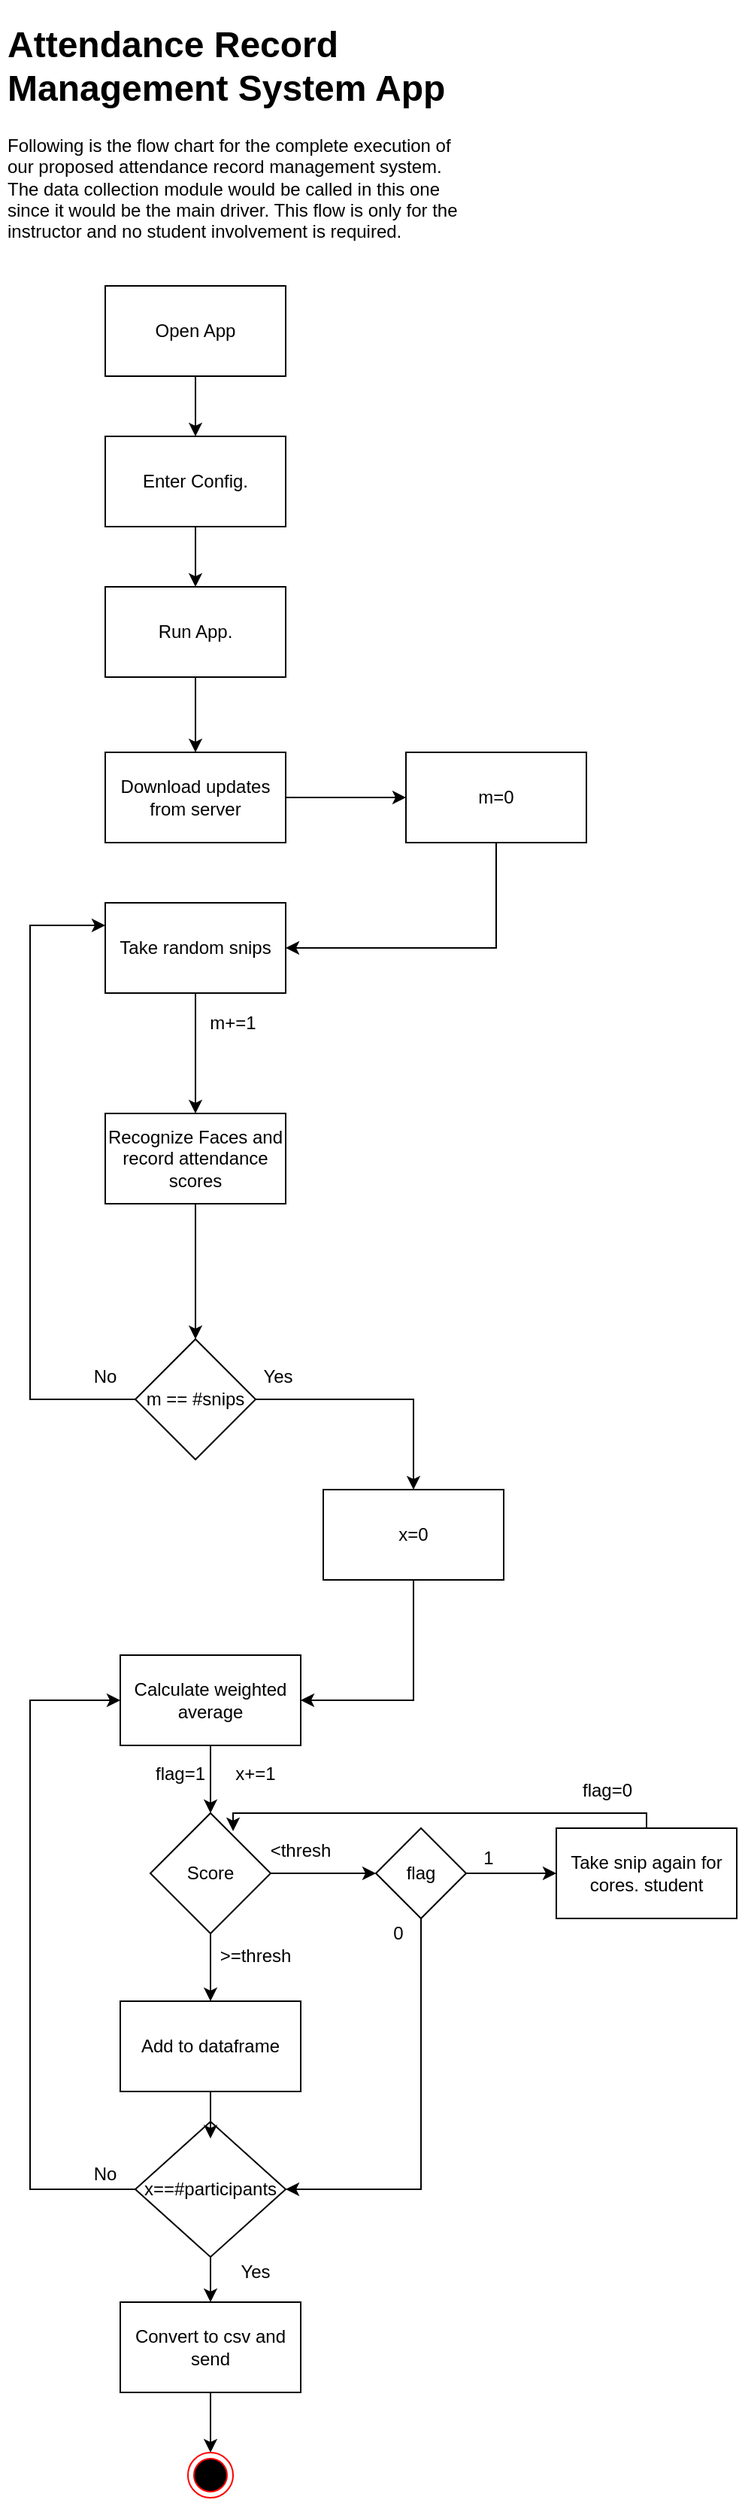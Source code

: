 <mxfile version="15.4.3" type="device"><diagram id="VSPj17rtqfssL8BEBnQZ" name="Page-1"><mxGraphModel dx="862" dy="450" grid="1" gridSize="10" guides="1" tooltips="1" connect="1" arrows="1" fold="1" page="1" pageScale="1" pageWidth="827" pageHeight="1169" math="0" shadow="0"><root><mxCell id="0"/><mxCell id="1" parent="0"/><mxCell id="6xJ7DiOuvD9p9-u6GJt2-1" value="&lt;h1&gt;Attendance Record Management System App&lt;/h1&gt;&lt;p&gt;Following is the flow chart for the complete execution of our proposed attendance record management system. The data collection module would be called in this one since it would be the main driver. This flow is only for the instructor and no student involvement is required.&lt;/p&gt;" style="text;html=1;strokeColor=none;fillColor=none;spacing=5;spacingTop=-20;whiteSpace=wrap;overflow=hidden;rounded=0;" parent="1" vertex="1"><mxGeometry x="10" y="10" width="310" height="150" as="geometry"/></mxCell><mxCell id="6xJ7DiOuvD9p9-u6GJt2-11" value="Open App" style="rounded=0;whiteSpace=wrap;html=1;" parent="1" vertex="1"><mxGeometry x="80" y="190" width="120" height="60" as="geometry"/></mxCell><mxCell id="6xJ7DiOuvD9p9-u6GJt2-12" value="" style="endArrow=classic;html=1;rounded=0;edgeStyle=orthogonalEdgeStyle;exitX=0.5;exitY=1;exitDx=0;exitDy=0;entryX=0.5;entryY=0;entryDx=0;entryDy=0;" parent="1" source="6xJ7DiOuvD9p9-u6GJt2-11" target="6xJ7DiOuvD9p9-u6GJt2-13" edge="1"><mxGeometry width="50" height="50" relative="1" as="geometry"><mxPoint x="320" y="280" as="sourcePoint"/><mxPoint x="140" y="290" as="targetPoint"/></mxGeometry></mxCell><mxCell id="6xJ7DiOuvD9p9-u6GJt2-13" value="Enter Config." style="rounded=0;whiteSpace=wrap;html=1;" parent="1" vertex="1"><mxGeometry x="80" y="290" width="120" height="60" as="geometry"/></mxCell><mxCell id="6xJ7DiOuvD9p9-u6GJt2-14" value="" style="endArrow=classic;html=1;rounded=0;edgeStyle=orthogonalEdgeStyle;exitX=0.5;exitY=1;exitDx=0;exitDy=0;entryX=0.5;entryY=0;entryDx=0;entryDy=0;" parent="1" source="6xJ7DiOuvD9p9-u6GJt2-13" target="6xJ7DiOuvD9p9-u6GJt2-15" edge="1"><mxGeometry width="50" height="50" relative="1" as="geometry"><mxPoint x="320" y="270" as="sourcePoint"/><mxPoint x="140" y="400" as="targetPoint"/></mxGeometry></mxCell><mxCell id="6xJ7DiOuvD9p9-u6GJt2-15" value="Run App." style="rounded=0;whiteSpace=wrap;html=1;" parent="1" vertex="1"><mxGeometry x="80" y="390" width="120" height="60" as="geometry"/></mxCell><mxCell id="6xJ7DiOuvD9p9-u6GJt2-16" value="" style="endArrow=classic;html=1;rounded=0;edgeStyle=orthogonalEdgeStyle;exitX=0.5;exitY=1;exitDx=0;exitDy=0;entryX=0.5;entryY=0;entryDx=0;entryDy=0;" parent="1" source="6xJ7DiOuvD9p9-u6GJt2-15" target="6xJ7DiOuvD9p9-u6GJt2-17" edge="1"><mxGeometry width="50" height="50" relative="1" as="geometry"><mxPoint x="320" y="380" as="sourcePoint"/><mxPoint x="140" y="500" as="targetPoint"/></mxGeometry></mxCell><mxCell id="6xJ7DiOuvD9p9-u6GJt2-17" value="Download updates from server" style="rounded=0;whiteSpace=wrap;html=1;" parent="1" vertex="1"><mxGeometry x="80" y="500" width="120" height="60" as="geometry"/></mxCell><mxCell id="6xJ7DiOuvD9p9-u6GJt2-18" value="Take random snips" style="rounded=0;whiteSpace=wrap;html=1;" parent="1" vertex="1"><mxGeometry x="80" y="600" width="120" height="60" as="geometry"/></mxCell><mxCell id="6xJ7DiOuvD9p9-u6GJt2-20" value="" style="endArrow=classic;html=1;rounded=0;edgeStyle=orthogonalEdgeStyle;exitX=0.5;exitY=1;exitDx=0;exitDy=0;entryX=0.5;entryY=0;entryDx=0;entryDy=0;" parent="1" source="6xJ7DiOuvD9p9-u6GJt2-18" target="6xJ7DiOuvD9p9-u6GJt2-21" edge="1"><mxGeometry width="50" height="50" relative="1" as="geometry"><mxPoint x="320" y="570" as="sourcePoint"/><mxPoint x="340" y="700" as="targetPoint"/></mxGeometry></mxCell><mxCell id="6xJ7DiOuvD9p9-u6GJt2-21" value="Recognize Faces and record attendance scores" style="rounded=0;whiteSpace=wrap;html=1;" parent="1" vertex="1"><mxGeometry x="80" y="740" width="120" height="60" as="geometry"/></mxCell><mxCell id="6xJ7DiOuvD9p9-u6GJt2-23" value="Calculate weighted average" style="rounded=0;whiteSpace=wrap;html=1;" parent="1" vertex="1"><mxGeometry x="90" y="1100" width="120" height="60" as="geometry"/></mxCell><mxCell id="6xJ7DiOuvD9p9-u6GJt2-24" value="Add to dataframe" style="rounded=0;whiteSpace=wrap;html=1;" parent="1" vertex="1"><mxGeometry x="90" y="1330" width="120" height="60" as="geometry"/></mxCell><mxCell id="6xJ7DiOuvD9p9-u6GJt2-25" value="" style="endArrow=classic;html=1;rounded=0;edgeStyle=orthogonalEdgeStyle;exitX=0.5;exitY=1;exitDx=0;exitDy=0;" parent="1" source="6xJ7DiOuvD9p9-u6GJt2-23" target="6xJ7DiOuvD9p9-u6GJt2-26" edge="1"><mxGeometry width="50" height="50" relative="1" as="geometry"><mxPoint x="320" y="860" as="sourcePoint"/><mxPoint x="140" y="920" as="targetPoint"/></mxGeometry></mxCell><mxCell id="6xJ7DiOuvD9p9-u6GJt2-26" value="Score" style="rhombus;whiteSpace=wrap;html=1;" parent="1" vertex="1"><mxGeometry x="110" y="1205" width="80" height="80" as="geometry"/></mxCell><mxCell id="6xJ7DiOuvD9p9-u6GJt2-27" value="" style="endArrow=classic;html=1;rounded=0;edgeStyle=orthogonalEdgeStyle;exitX=1;exitY=0.5;exitDx=0;exitDy=0;entryX=0;entryY=0.5;entryDx=0;entryDy=0;" parent="1" source="6xJ7DiOuvD9p9-u6GJt2-26" target="181peGhflYKBg38tzVjA-4" edge="1"><mxGeometry width="50" height="50" relative="1" as="geometry"><mxPoint x="320" y="970" as="sourcePoint"/><mxPoint x="230" y="1245" as="targetPoint"/></mxGeometry></mxCell><mxCell id="6xJ7DiOuvD9p9-u6GJt2-29" value="&amp;lt;thresh" style="text;html=1;strokeColor=none;fillColor=none;align=center;verticalAlign=middle;whiteSpace=wrap;rounded=0;" parent="1" vertex="1"><mxGeometry x="190" y="1220" width="40" height="20" as="geometry"/></mxCell><mxCell id="6xJ7DiOuvD9p9-u6GJt2-30" value="Take snip again for cores. student" style="rounded=0;whiteSpace=wrap;html=1;" parent="1" vertex="1"><mxGeometry x="380" y="1215" width="120" height="60" as="geometry"/></mxCell><mxCell id="6xJ7DiOuvD9p9-u6GJt2-31" value="" style="endArrow=classic;html=1;rounded=0;edgeStyle=orthogonalEdgeStyle;exitX=0.5;exitY=1;exitDx=0;exitDy=0;entryX=0.5;entryY=0;entryDx=0;entryDy=0;" parent="1" source="6xJ7DiOuvD9p9-u6GJt2-26" target="6xJ7DiOuvD9p9-u6GJt2-24" edge="1"><mxGeometry width="50" height="50" relative="1" as="geometry"><mxPoint x="320" y="970" as="sourcePoint"/><mxPoint x="370" y="920" as="targetPoint"/></mxGeometry></mxCell><mxCell id="6xJ7DiOuvD9p9-u6GJt2-32" value="&amp;gt;=thresh" style="text;html=1;strokeColor=none;fillColor=none;align=center;verticalAlign=middle;whiteSpace=wrap;rounded=0;" parent="1" vertex="1"><mxGeometry x="150" y="1285" width="60" height="30" as="geometry"/></mxCell><mxCell id="6xJ7DiOuvD9p9-u6GJt2-35" value="" style="endArrow=classic;html=1;rounded=0;edgeStyle=orthogonalEdgeStyle;exitX=0.5;exitY=1;exitDx=0;exitDy=0;entryX=0.5;entryY=0;entryDx=0;entryDy=0;" parent="1" source="6xJ7DiOuvD9p9-u6GJt2-21" target="6xJ7DiOuvD9p9-u6GJt2-53" edge="1"><mxGeometry width="50" height="50" relative="1" as="geometry"><mxPoint x="320" y="880" as="sourcePoint"/><mxPoint x="140" y="890" as="targetPoint"/></mxGeometry></mxCell><mxCell id="6xJ7DiOuvD9p9-u6GJt2-39" value="x==#participants" style="rhombus;whiteSpace=wrap;html=1;" parent="1" vertex="1"><mxGeometry x="100" y="1410" width="100" height="90" as="geometry"/></mxCell><mxCell id="6xJ7DiOuvD9p9-u6GJt2-40" value="" style="endArrow=classic;html=1;rounded=0;edgeStyle=orthogonalEdgeStyle;exitX=0.5;exitY=1;exitDx=0;exitDy=0;entryX=0.5;entryY=0.125;entryDx=0;entryDy=0;entryPerimeter=0;" parent="1" source="6xJ7DiOuvD9p9-u6GJt2-24" target="6xJ7DiOuvD9p9-u6GJt2-39" edge="1"><mxGeometry width="50" height="50" relative="1" as="geometry"><mxPoint x="140" y="1310" as="sourcePoint"/><mxPoint x="140" y="1320" as="targetPoint"/></mxGeometry></mxCell><mxCell id="6xJ7DiOuvD9p9-u6GJt2-41" value="" style="endArrow=classic;html=1;rounded=0;edgeStyle=orthogonalEdgeStyle;exitX=0;exitY=0.5;exitDx=0;exitDy=0;entryX=0;entryY=0.5;entryDx=0;entryDy=0;" parent="1" source="6xJ7DiOuvD9p9-u6GJt2-39" target="6xJ7DiOuvD9p9-u6GJt2-23" edge="1"><mxGeometry width="50" height="50" relative="1" as="geometry"><mxPoint x="320" y="1270" as="sourcePoint"/><mxPoint x="370" y="1220" as="targetPoint"/><Array as="points"><mxPoint x="30" y="1455"/><mxPoint x="30" y="1130"/></Array></mxGeometry></mxCell><mxCell id="6xJ7DiOuvD9p9-u6GJt2-42" value="" style="endArrow=classic;html=1;rounded=0;edgeStyle=orthogonalEdgeStyle;exitX=0.5;exitY=1;exitDx=0;exitDy=0;entryX=0.5;entryY=0;entryDx=0;entryDy=0;" parent="1" source="6xJ7DiOuvD9p9-u6GJt2-39" target="6xJ7DiOuvD9p9-u6GJt2-69" edge="1"><mxGeometry width="50" height="50" relative="1" as="geometry"><mxPoint x="320" y="1370" as="sourcePoint"/><mxPoint x="150" y="1530" as="targetPoint"/></mxGeometry></mxCell><mxCell id="6xJ7DiOuvD9p9-u6GJt2-43" value="No" style="text;html=1;strokeColor=none;fillColor=none;align=center;verticalAlign=middle;whiteSpace=wrap;rounded=0;" parent="1" vertex="1"><mxGeometry x="50" y="1430" width="60" height="30" as="geometry"/></mxCell><mxCell id="6xJ7DiOuvD9p9-u6GJt2-44" value="Yes" style="text;html=1;strokeColor=none;fillColor=none;align=center;verticalAlign=middle;whiteSpace=wrap;rounded=0;" parent="1" vertex="1"><mxGeometry x="160" y="1500" width="40" height="20" as="geometry"/></mxCell><mxCell id="6xJ7DiOuvD9p9-u6GJt2-53" value="m == #snips" style="rhombus;whiteSpace=wrap;html=1;" parent="1" vertex="1"><mxGeometry x="100" y="890" width="80" height="80" as="geometry"/></mxCell><mxCell id="6xJ7DiOuvD9p9-u6GJt2-55" value="" style="endArrow=classic;html=1;rounded=0;edgeStyle=orthogonalEdgeStyle;exitX=1;exitY=0.5;exitDx=0;exitDy=0;" parent="1" source="6xJ7DiOuvD9p9-u6GJt2-17" target="6xJ7DiOuvD9p9-u6GJt2-56" edge="1"><mxGeometry width="50" height="50" relative="1" as="geometry"><mxPoint x="320" y="680" as="sourcePoint"/><mxPoint x="370" y="630" as="targetPoint"/></mxGeometry></mxCell><mxCell id="6xJ7DiOuvD9p9-u6GJt2-56" value="m=0" style="rounded=0;whiteSpace=wrap;html=1;" parent="1" vertex="1"><mxGeometry x="280" y="500" width="120" height="60" as="geometry"/></mxCell><mxCell id="6xJ7DiOuvD9p9-u6GJt2-57" value="" style="endArrow=classic;html=1;rounded=0;edgeStyle=orthogonalEdgeStyle;exitX=0.5;exitY=1;exitDx=0;exitDy=0;entryX=1;entryY=0.5;entryDx=0;entryDy=0;" parent="1" source="6xJ7DiOuvD9p9-u6GJt2-56" target="6xJ7DiOuvD9p9-u6GJt2-18" edge="1"><mxGeometry width="50" height="50" relative="1" as="geometry"><mxPoint x="320" y="680" as="sourcePoint"/><mxPoint x="370" y="630" as="targetPoint"/></mxGeometry></mxCell><mxCell id="6xJ7DiOuvD9p9-u6GJt2-58" value="m+=1" style="text;html=1;strokeColor=none;fillColor=none;align=center;verticalAlign=middle;whiteSpace=wrap;rounded=0;" parent="1" vertex="1"><mxGeometry x="145" y="670" width="40" height="20" as="geometry"/></mxCell><mxCell id="6xJ7DiOuvD9p9-u6GJt2-59" value="" style="endArrow=classic;html=1;rounded=0;edgeStyle=orthogonalEdgeStyle;entryX=0;entryY=0.25;entryDx=0;entryDy=0;exitX=0;exitY=0.5;exitDx=0;exitDy=0;" parent="1" source="6xJ7DiOuvD9p9-u6GJt2-53" target="6xJ7DiOuvD9p9-u6GJt2-18" edge="1"><mxGeometry width="50" height="50" relative="1" as="geometry"><mxPoint x="100" y="1050" as="sourcePoint"/><mxPoint x="370" y="1030" as="targetPoint"/><Array as="points"><mxPoint x="30" y="930"/><mxPoint x="30" y="615"/></Array></mxGeometry></mxCell><mxCell id="6xJ7DiOuvD9p9-u6GJt2-60" value="No" style="text;html=1;strokeColor=none;fillColor=none;align=center;verticalAlign=middle;whiteSpace=wrap;rounded=0;" parent="1" vertex="1"><mxGeometry x="60" y="900" width="40" height="30" as="geometry"/></mxCell><mxCell id="6xJ7DiOuvD9p9-u6GJt2-63" value="" style="endArrow=classic;html=1;rounded=0;edgeStyle=orthogonalEdgeStyle;exitX=1;exitY=0.5;exitDx=0;exitDy=0;" parent="1" source="6xJ7DiOuvD9p9-u6GJt2-53" target="6xJ7DiOuvD9p9-u6GJt2-64" edge="1"><mxGeometry width="50" height="50" relative="1" as="geometry"><mxPoint x="220" y="1200" as="sourcePoint"/><mxPoint x="270" y="1050" as="targetPoint"/></mxGeometry></mxCell><mxCell id="6xJ7DiOuvD9p9-u6GJt2-64" value="x=0" style="rounded=0;whiteSpace=wrap;html=1;" parent="1" vertex="1"><mxGeometry x="225" y="990" width="120" height="60" as="geometry"/></mxCell><mxCell id="6xJ7DiOuvD9p9-u6GJt2-65" value="" style="endArrow=classic;html=1;rounded=0;edgeStyle=orthogonalEdgeStyle;exitX=0.5;exitY=1;exitDx=0;exitDy=0;entryX=1;entryY=0.5;entryDx=0;entryDy=0;" parent="1" source="6xJ7DiOuvD9p9-u6GJt2-64" target="6xJ7DiOuvD9p9-u6GJt2-23" edge="1"><mxGeometry width="50" height="50" relative="1" as="geometry"><mxPoint x="220" y="1100" as="sourcePoint"/><mxPoint x="270" y="1050" as="targetPoint"/></mxGeometry></mxCell><mxCell id="6xJ7DiOuvD9p9-u6GJt2-66" value="Yes" style="text;html=1;strokeColor=none;fillColor=none;align=center;verticalAlign=middle;whiteSpace=wrap;rounded=0;" parent="1" vertex="1"><mxGeometry x="165" y="900" width="60" height="30" as="geometry"/></mxCell><mxCell id="6xJ7DiOuvD9p9-u6GJt2-67" value="x+=1" style="text;html=1;strokeColor=none;fillColor=none;align=center;verticalAlign=middle;whiteSpace=wrap;rounded=0;" parent="1" vertex="1"><mxGeometry x="155" y="1169" width="50" height="20" as="geometry"/></mxCell><mxCell id="6xJ7DiOuvD9p9-u6GJt2-69" value="Convert to csv and send" style="rounded=0;whiteSpace=wrap;html=1;" parent="1" vertex="1"><mxGeometry x="90" y="1530" width="120" height="60" as="geometry"/></mxCell><mxCell id="6xJ7DiOuvD9p9-u6GJt2-71" value="" style="endArrow=classic;html=1;rounded=0;edgeStyle=orthogonalEdgeStyle;exitX=0.5;exitY=1;exitDx=0;exitDy=0;" parent="1" source="6xJ7DiOuvD9p9-u6GJt2-69" edge="1"><mxGeometry width="50" height="50" relative="1" as="geometry"><mxPoint x="220" y="1500" as="sourcePoint"/><mxPoint x="150" y="1630" as="targetPoint"/></mxGeometry></mxCell><mxCell id="6xJ7DiOuvD9p9-u6GJt2-72" value="" style="ellipse;html=1;shape=endState;fillColor=#000000;strokeColor=#ff0000;" parent="1" vertex="1"><mxGeometry x="135" y="1630" width="30" height="30" as="geometry"/></mxCell><mxCell id="181peGhflYKBg38tzVjA-1" value="" style="endArrow=classic;html=1;rounded=0;edgeStyle=orthogonalEdgeStyle;exitX=0.5;exitY=0;exitDx=0;exitDy=0;entryX=0.688;entryY=0.15;entryDx=0;entryDy=0;entryPerimeter=0;" edge="1" parent="1" source="6xJ7DiOuvD9p9-u6GJt2-30" target="6xJ7DiOuvD9p9-u6GJt2-26"><mxGeometry width="50" height="50" relative="1" as="geometry"><mxPoint x="390" y="1160" as="sourcePoint"/><mxPoint x="440" y="1110" as="targetPoint"/><Array as="points"><mxPoint x="440" y="1205"/><mxPoint x="165" y="1205"/></Array></mxGeometry></mxCell><mxCell id="181peGhflYKBg38tzVjA-2" value="flag=1" style="text;html=1;strokeColor=none;fillColor=none;align=center;verticalAlign=middle;whiteSpace=wrap;rounded=0;" vertex="1" parent="1"><mxGeometry x="115" y="1169" width="30" height="20" as="geometry"/></mxCell><mxCell id="181peGhflYKBg38tzVjA-3" value="flag=0" style="text;html=1;strokeColor=none;fillColor=none;align=center;verticalAlign=middle;whiteSpace=wrap;rounded=0;" vertex="1" parent="1"><mxGeometry x="399" y="1180" width="30" height="20" as="geometry"/></mxCell><mxCell id="181peGhflYKBg38tzVjA-4" value="flag" style="rhombus;whiteSpace=wrap;html=1;" vertex="1" parent="1"><mxGeometry x="260" y="1215" width="60" height="60" as="geometry"/></mxCell><mxCell id="181peGhflYKBg38tzVjA-5" value="" style="endArrow=classic;html=1;rounded=0;edgeStyle=orthogonalEdgeStyle;exitX=1;exitY=0.5;exitDx=0;exitDy=0;entryX=0;entryY=0.5;entryDx=0;entryDy=0;" edge="1" parent="1" source="181peGhflYKBg38tzVjA-4" target="6xJ7DiOuvD9p9-u6GJt2-30"><mxGeometry width="50" height="50" relative="1" as="geometry"><mxPoint x="320" y="1299.5" as="sourcePoint"/><mxPoint x="390" y="1299.5" as="targetPoint"/></mxGeometry></mxCell><mxCell id="181peGhflYKBg38tzVjA-6" value="1" style="text;html=1;strokeColor=none;fillColor=none;align=center;verticalAlign=middle;whiteSpace=wrap;rounded=0;" vertex="1" parent="1"><mxGeometry x="320" y="1230" width="30" height="10" as="geometry"/></mxCell><mxCell id="181peGhflYKBg38tzVjA-8" value="" style="endArrow=classic;html=1;rounded=0;edgeStyle=orthogonalEdgeStyle;exitX=0.5;exitY=1;exitDx=0;exitDy=0;entryX=1;entryY=0.5;entryDx=0;entryDy=0;" edge="1" parent="1" source="181peGhflYKBg38tzVjA-4" target="6xJ7DiOuvD9p9-u6GJt2-39"><mxGeometry width="50" height="50" relative="1" as="geometry"><mxPoint x="330" y="1255" as="sourcePoint"/><mxPoint x="390" y="1255" as="targetPoint"/></mxGeometry></mxCell><mxCell id="181peGhflYKBg38tzVjA-9" value="0" style="text;html=1;strokeColor=none;fillColor=none;align=center;verticalAlign=middle;whiteSpace=wrap;rounded=0;" vertex="1" parent="1"><mxGeometry x="260" y="1280" width="30" height="10" as="geometry"/></mxCell></root></mxGraphModel></diagram></mxfile>